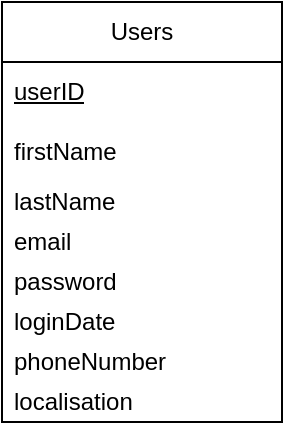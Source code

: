 <mxfile version="26.0.13">
  <diagram name="Page-1" id="KzqUS6wWSbDG1tJebhnR">
    <mxGraphModel dx="1434" dy="883" grid="1" gridSize="10" guides="1" tooltips="1" connect="1" arrows="1" fold="1" page="1" pageScale="1" pageWidth="827" pageHeight="1169" math="0" shadow="0">
      <root>
        <mxCell id="0" />
        <mxCell id="1" parent="0" />
        <mxCell id="86Lifjexbuc4lTifkUnZ-1" value="Users" style="swimlane;fontStyle=0;childLayout=stackLayout;horizontal=1;startSize=30;horizontalStack=0;resizeParent=1;resizeParentMax=0;resizeLast=0;collapsible=1;marginBottom=0;whiteSpace=wrap;html=1;" vertex="1" parent="1">
          <mxGeometry x="50" y="40" width="140" height="210" as="geometry" />
        </mxCell>
        <mxCell id="86Lifjexbuc4lTifkUnZ-2" value="&lt;u&gt;userID&lt;/u&gt;" style="text;strokeColor=none;fillColor=none;align=left;verticalAlign=middle;spacingLeft=4;spacingRight=4;overflow=hidden;points=[[0,0.5],[1,0.5]];portConstraint=eastwest;rotatable=0;whiteSpace=wrap;html=1;" vertex="1" parent="86Lifjexbuc4lTifkUnZ-1">
          <mxGeometry y="30" width="140" height="30" as="geometry" />
        </mxCell>
        <mxCell id="86Lifjexbuc4lTifkUnZ-3" value="firstName" style="text;strokeColor=none;fillColor=none;align=left;verticalAlign=middle;spacingLeft=4;spacingRight=4;overflow=hidden;points=[[0,0.5],[1,0.5]];portConstraint=eastwest;rotatable=0;whiteSpace=wrap;html=1;" vertex="1" parent="86Lifjexbuc4lTifkUnZ-1">
          <mxGeometry y="60" width="140" height="30" as="geometry" />
        </mxCell>
        <mxCell id="86Lifjexbuc4lTifkUnZ-4" value="lastName" style="text;align=left;verticalAlign=middle;spacingLeft=4;spacingRight=4;overflow=hidden;points=[[0,0.5],[1,0.5]];portConstraint=eastwest;rotatable=0;whiteSpace=wrap;html=1;" vertex="1" parent="86Lifjexbuc4lTifkUnZ-1">
          <mxGeometry y="90" width="140" height="20" as="geometry" />
        </mxCell>
        <mxCell id="86Lifjexbuc4lTifkUnZ-5" value="email&lt;span style=&quot;white-space: pre;&quot;&gt;&#x9;&lt;/span&gt;" style="text;align=left;verticalAlign=middle;spacingLeft=4;spacingRight=4;overflow=hidden;points=[[0,0.5],[1,0.5]];portConstraint=eastwest;rotatable=0;whiteSpace=wrap;html=1;" vertex="1" parent="86Lifjexbuc4lTifkUnZ-1">
          <mxGeometry y="110" width="140" height="20" as="geometry" />
        </mxCell>
        <mxCell id="86Lifjexbuc4lTifkUnZ-6" value="password" style="text;align=left;verticalAlign=middle;spacingLeft=4;spacingRight=4;overflow=hidden;points=[[0,0.5],[1,0.5]];portConstraint=eastwest;rotatable=0;whiteSpace=wrap;html=1;" vertex="1" parent="86Lifjexbuc4lTifkUnZ-1">
          <mxGeometry y="130" width="140" height="20" as="geometry" />
        </mxCell>
        <mxCell id="86Lifjexbuc4lTifkUnZ-7" value="loginDate" style="text;align=left;verticalAlign=middle;spacingLeft=4;spacingRight=4;overflow=hidden;points=[[0,0.5],[1,0.5]];portConstraint=eastwest;rotatable=0;whiteSpace=wrap;html=1;" vertex="1" parent="86Lifjexbuc4lTifkUnZ-1">
          <mxGeometry y="150" width="140" height="20" as="geometry" />
        </mxCell>
        <mxCell id="86Lifjexbuc4lTifkUnZ-8" value="phoneNumber" style="text;align=left;verticalAlign=middle;spacingLeft=4;spacingRight=4;overflow=hidden;points=[[0,0.5],[1,0.5]];portConstraint=eastwest;rotatable=0;whiteSpace=wrap;html=1;" vertex="1" parent="86Lifjexbuc4lTifkUnZ-1">
          <mxGeometry y="170" width="140" height="20" as="geometry" />
        </mxCell>
        <mxCell id="86Lifjexbuc4lTifkUnZ-9" value="localisation" style="text;align=left;verticalAlign=middle;spacingLeft=4;spacingRight=4;overflow=hidden;points=[[0,0.5],[1,0.5]];portConstraint=eastwest;rotatable=0;whiteSpace=wrap;html=1;" vertex="1" parent="86Lifjexbuc4lTifkUnZ-1">
          <mxGeometry y="190" width="140" height="20" as="geometry" />
        </mxCell>
      </root>
    </mxGraphModel>
  </diagram>
</mxfile>
